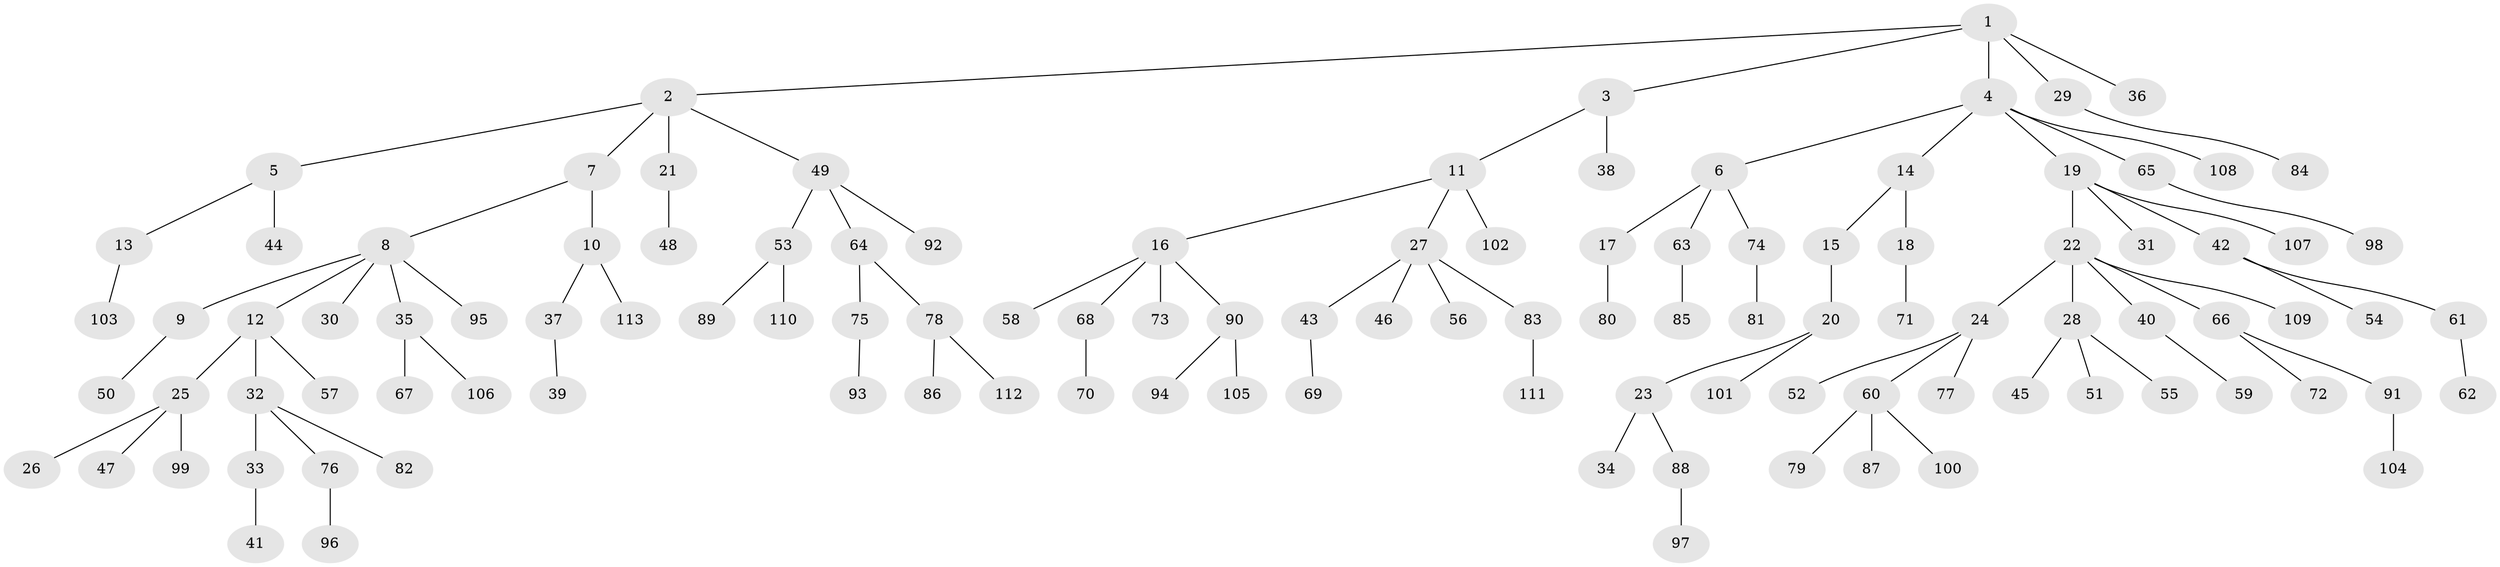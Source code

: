 // Generated by graph-tools (version 1.1) at 2025/15/03/09/25 04:15:25]
// undirected, 113 vertices, 112 edges
graph export_dot {
graph [start="1"]
  node [color=gray90,style=filled];
  1;
  2;
  3;
  4;
  5;
  6;
  7;
  8;
  9;
  10;
  11;
  12;
  13;
  14;
  15;
  16;
  17;
  18;
  19;
  20;
  21;
  22;
  23;
  24;
  25;
  26;
  27;
  28;
  29;
  30;
  31;
  32;
  33;
  34;
  35;
  36;
  37;
  38;
  39;
  40;
  41;
  42;
  43;
  44;
  45;
  46;
  47;
  48;
  49;
  50;
  51;
  52;
  53;
  54;
  55;
  56;
  57;
  58;
  59;
  60;
  61;
  62;
  63;
  64;
  65;
  66;
  67;
  68;
  69;
  70;
  71;
  72;
  73;
  74;
  75;
  76;
  77;
  78;
  79;
  80;
  81;
  82;
  83;
  84;
  85;
  86;
  87;
  88;
  89;
  90;
  91;
  92;
  93;
  94;
  95;
  96;
  97;
  98;
  99;
  100;
  101;
  102;
  103;
  104;
  105;
  106;
  107;
  108;
  109;
  110;
  111;
  112;
  113;
  1 -- 2;
  1 -- 3;
  1 -- 4;
  1 -- 29;
  1 -- 36;
  2 -- 5;
  2 -- 7;
  2 -- 21;
  2 -- 49;
  3 -- 11;
  3 -- 38;
  4 -- 6;
  4 -- 14;
  4 -- 19;
  4 -- 65;
  4 -- 108;
  5 -- 13;
  5 -- 44;
  6 -- 17;
  6 -- 63;
  6 -- 74;
  7 -- 8;
  7 -- 10;
  8 -- 9;
  8 -- 12;
  8 -- 30;
  8 -- 35;
  8 -- 95;
  9 -- 50;
  10 -- 37;
  10 -- 113;
  11 -- 16;
  11 -- 27;
  11 -- 102;
  12 -- 25;
  12 -- 32;
  12 -- 57;
  13 -- 103;
  14 -- 15;
  14 -- 18;
  15 -- 20;
  16 -- 58;
  16 -- 68;
  16 -- 73;
  16 -- 90;
  17 -- 80;
  18 -- 71;
  19 -- 22;
  19 -- 31;
  19 -- 42;
  19 -- 107;
  20 -- 23;
  20 -- 101;
  21 -- 48;
  22 -- 24;
  22 -- 28;
  22 -- 40;
  22 -- 66;
  22 -- 109;
  23 -- 34;
  23 -- 88;
  24 -- 52;
  24 -- 60;
  24 -- 77;
  25 -- 26;
  25 -- 47;
  25 -- 99;
  27 -- 43;
  27 -- 46;
  27 -- 56;
  27 -- 83;
  28 -- 45;
  28 -- 51;
  28 -- 55;
  29 -- 84;
  32 -- 33;
  32 -- 76;
  32 -- 82;
  33 -- 41;
  35 -- 67;
  35 -- 106;
  37 -- 39;
  40 -- 59;
  42 -- 54;
  42 -- 61;
  43 -- 69;
  49 -- 53;
  49 -- 64;
  49 -- 92;
  53 -- 89;
  53 -- 110;
  60 -- 79;
  60 -- 87;
  60 -- 100;
  61 -- 62;
  63 -- 85;
  64 -- 75;
  64 -- 78;
  65 -- 98;
  66 -- 72;
  66 -- 91;
  68 -- 70;
  74 -- 81;
  75 -- 93;
  76 -- 96;
  78 -- 86;
  78 -- 112;
  83 -- 111;
  88 -- 97;
  90 -- 94;
  90 -- 105;
  91 -- 104;
}
